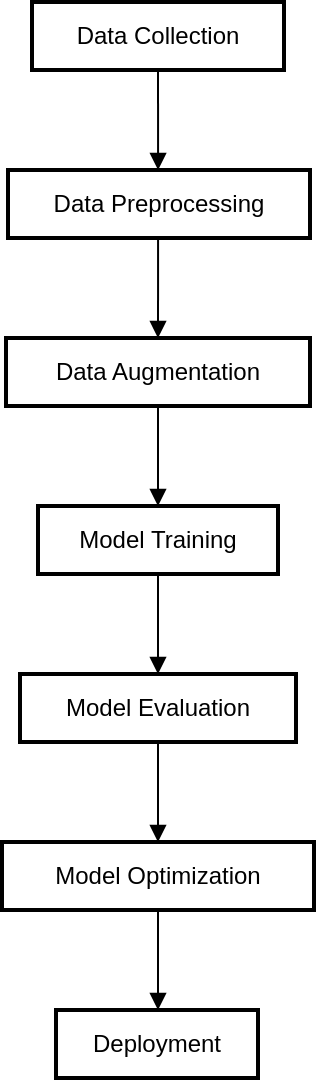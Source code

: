 <mxfile version="21.1.1" type="github">
  <diagram name="Page-1" id="GRBONhaE5VYSl_cIN5zL">
    <mxGraphModel>
      <root>
        <mxCell id="0" />
        <mxCell id="1" parent="0" />
        <mxCell id="2" value="Data Collection" style="whiteSpace=wrap;strokeWidth=2;" vertex="1" parent="1">
          <mxGeometry x="15" width="126" height="34" as="geometry" />
        </mxCell>
        <mxCell id="3" value="Data Preprocessing" style="whiteSpace=wrap;strokeWidth=2;" vertex="1" parent="1">
          <mxGeometry x="3" y="84" width="151" height="34" as="geometry" />
        </mxCell>
        <mxCell id="4" value="Data Augmentation" style="whiteSpace=wrap;strokeWidth=2;" vertex="1" parent="1">
          <mxGeometry x="2" y="168" width="152" height="34" as="geometry" />
        </mxCell>
        <mxCell id="5" value="Model Training" style="whiteSpace=wrap;strokeWidth=2;" vertex="1" parent="1">
          <mxGeometry x="18" y="252" width="120" height="34" as="geometry" />
        </mxCell>
        <mxCell id="6" value="Model Evaluation" style="whiteSpace=wrap;strokeWidth=2;" vertex="1" parent="1">
          <mxGeometry x="9" y="336" width="138" height="34" as="geometry" />
        </mxCell>
        <mxCell id="7" value="Model Optimization" style="whiteSpace=wrap;strokeWidth=2;" vertex="1" parent="1">
          <mxGeometry y="420" width="156" height="34" as="geometry" />
        </mxCell>
        <mxCell id="8" value="Deployment" style="whiteSpace=wrap;strokeWidth=2;" vertex="1" parent="1">
          <mxGeometry x="27" y="504" width="101" height="34" as="geometry" />
        </mxCell>
        <mxCell id="9" value="" style="curved=1;startArrow=none;endArrow=block;exitX=0.5;exitY=1;entryX=0.497;entryY=0;" edge="1" parent="1" source="2" target="3">
          <mxGeometry relative="1" as="geometry">
            <Array as="points" />
          </mxGeometry>
        </mxCell>
        <mxCell id="10" value="" style="curved=1;startArrow=none;endArrow=block;exitX=0.497;exitY=1;entryX=0.5;entryY=0;" edge="1" parent="1" source="3" target="4">
          <mxGeometry relative="1" as="geometry">
            <Array as="points" />
          </mxGeometry>
        </mxCell>
        <mxCell id="11" value="" style="curved=1;startArrow=none;endArrow=block;exitX=0.5;exitY=1;entryX=0.5;entryY=0;" edge="1" parent="1" source="4" target="5">
          <mxGeometry relative="1" as="geometry">
            <Array as="points" />
          </mxGeometry>
        </mxCell>
        <mxCell id="12" value="" style="curved=1;startArrow=none;endArrow=block;exitX=0.5;exitY=1;entryX=0.5;entryY=0;" edge="1" parent="1" source="5" target="6">
          <mxGeometry relative="1" as="geometry">
            <Array as="points" />
          </mxGeometry>
        </mxCell>
        <mxCell id="13" value="" style="curved=1;startArrow=none;endArrow=block;exitX=0.5;exitY=1;entryX=0.5;entryY=0;" edge="1" parent="1" source="6" target="7">
          <mxGeometry relative="1" as="geometry">
            <Array as="points" />
          </mxGeometry>
        </mxCell>
        <mxCell id="14" value="" style="curved=1;startArrow=none;endArrow=block;exitX=0.5;exitY=1;entryX=0.505;entryY=0;" edge="1" parent="1" source="7" target="8">
          <mxGeometry relative="1" as="geometry">
            <Array as="points" />
          </mxGeometry>
        </mxCell>
      </root>
    </mxGraphModel>
  </diagram>
</mxfile>
